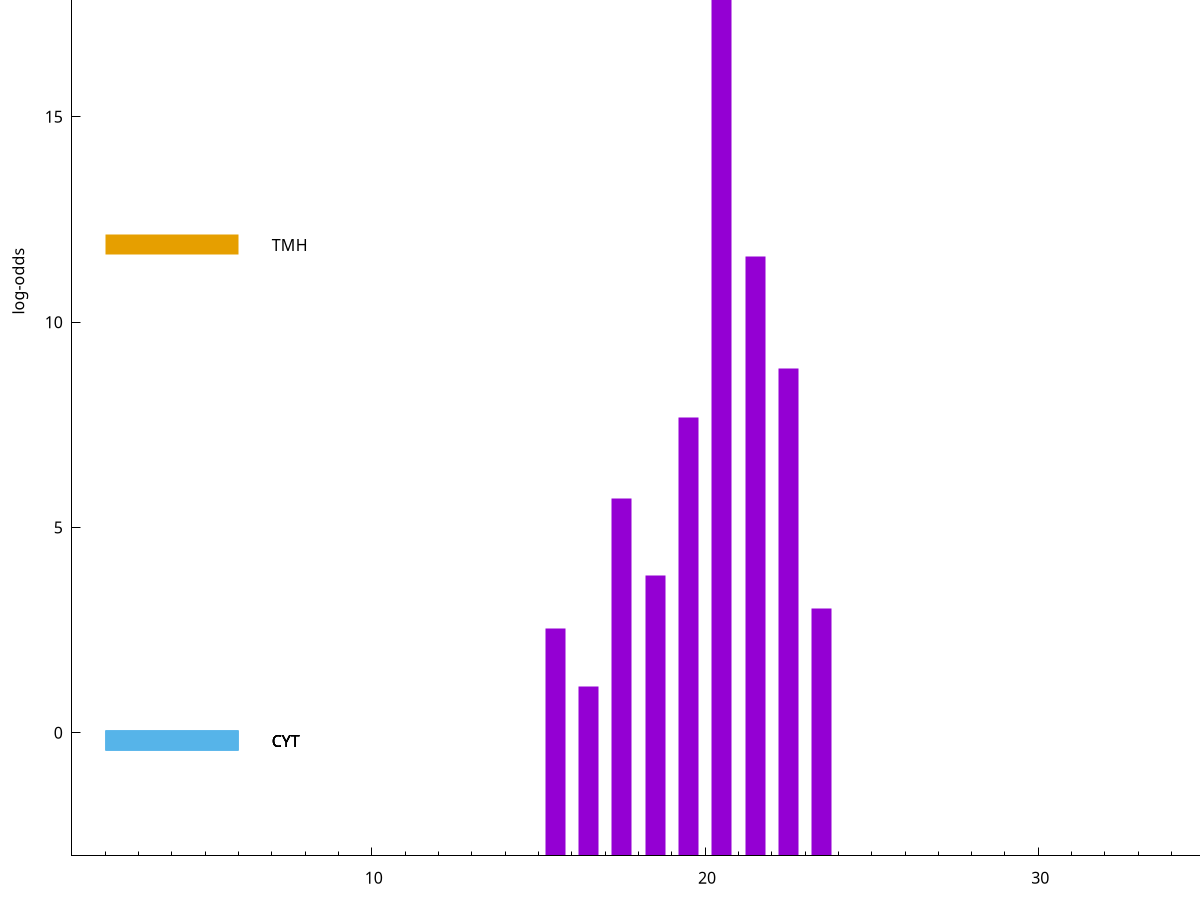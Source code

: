 set title "LipoP predictions for SRR5666568.gff"
set size 2., 1.4
set xrange [1:70] 
set mxtics 10
set yrange [-3:25]
set y2range [0:28]
set ylabel "log-odds"
set term postscript eps color solid "Helvetica" 30
set output "SRR5666568.gff265.eps"
set arrow from 2,20.3384 to 6,20.3384 nohead lt 1 lw 20
set label "SpI" at 7,20.3384
set arrow from 2,11.8814 to 6,11.8814 nohead lt 4 lw 20
set label "TMH" at 7,11.8814
set arrow from 2,-0.200913 to 6,-0.200913 nohead lt 3 lw 20
set label "CYT" at 7,-0.200913
set arrow from 2,-0.200913 to 6,-0.200913 nohead lt 3 lw 20
set label "CYT" at 7,-0.200913
set arrow from 2,-0.200913 to 6,-0.200913 nohead lt 3 lw 20
set label "CYT" at 7,-0.200913
set arrow from 2,-0.200913 to 6,-0.200913 nohead lt 3 lw 20
set label "CYT" at 7,-0.200913
set arrow from 2,20.3384 to 6,20.3384 nohead lt 1 lw 20
set label "SpI" at 7,20.3384
# NOTE: The scores below are the log-odds scores with the threshold
# NOTE: subtracted (a hack to make gnuplot make the histogram all
# NOTE: look nice).
plot "-" axes x1y2 title "" with impulses lt 1 lw 20
20.500000 23.334200
21.500000 14.592400
22.500000 11.865180
19.500000 10.681330
17.500000 8.708370
18.500000 6.835400
23.500000 6.024140
15.500000 5.532510
16.500000 4.132430
e
exit
